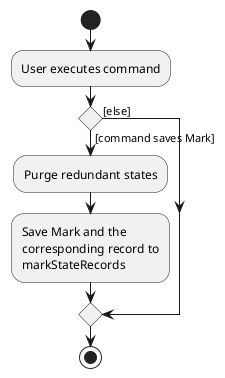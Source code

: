 @startuml
start
:User executes command;

'Since the beta syntax does not support placing the condition outside the
'diamond we place it as the true branch instead.

if () then ([command saves Mark])
    :Purge redundant states;
    :Save Mark and the
    corresponding record to
    markStateRecords;
else ([else])
endif
stop
@enduml
